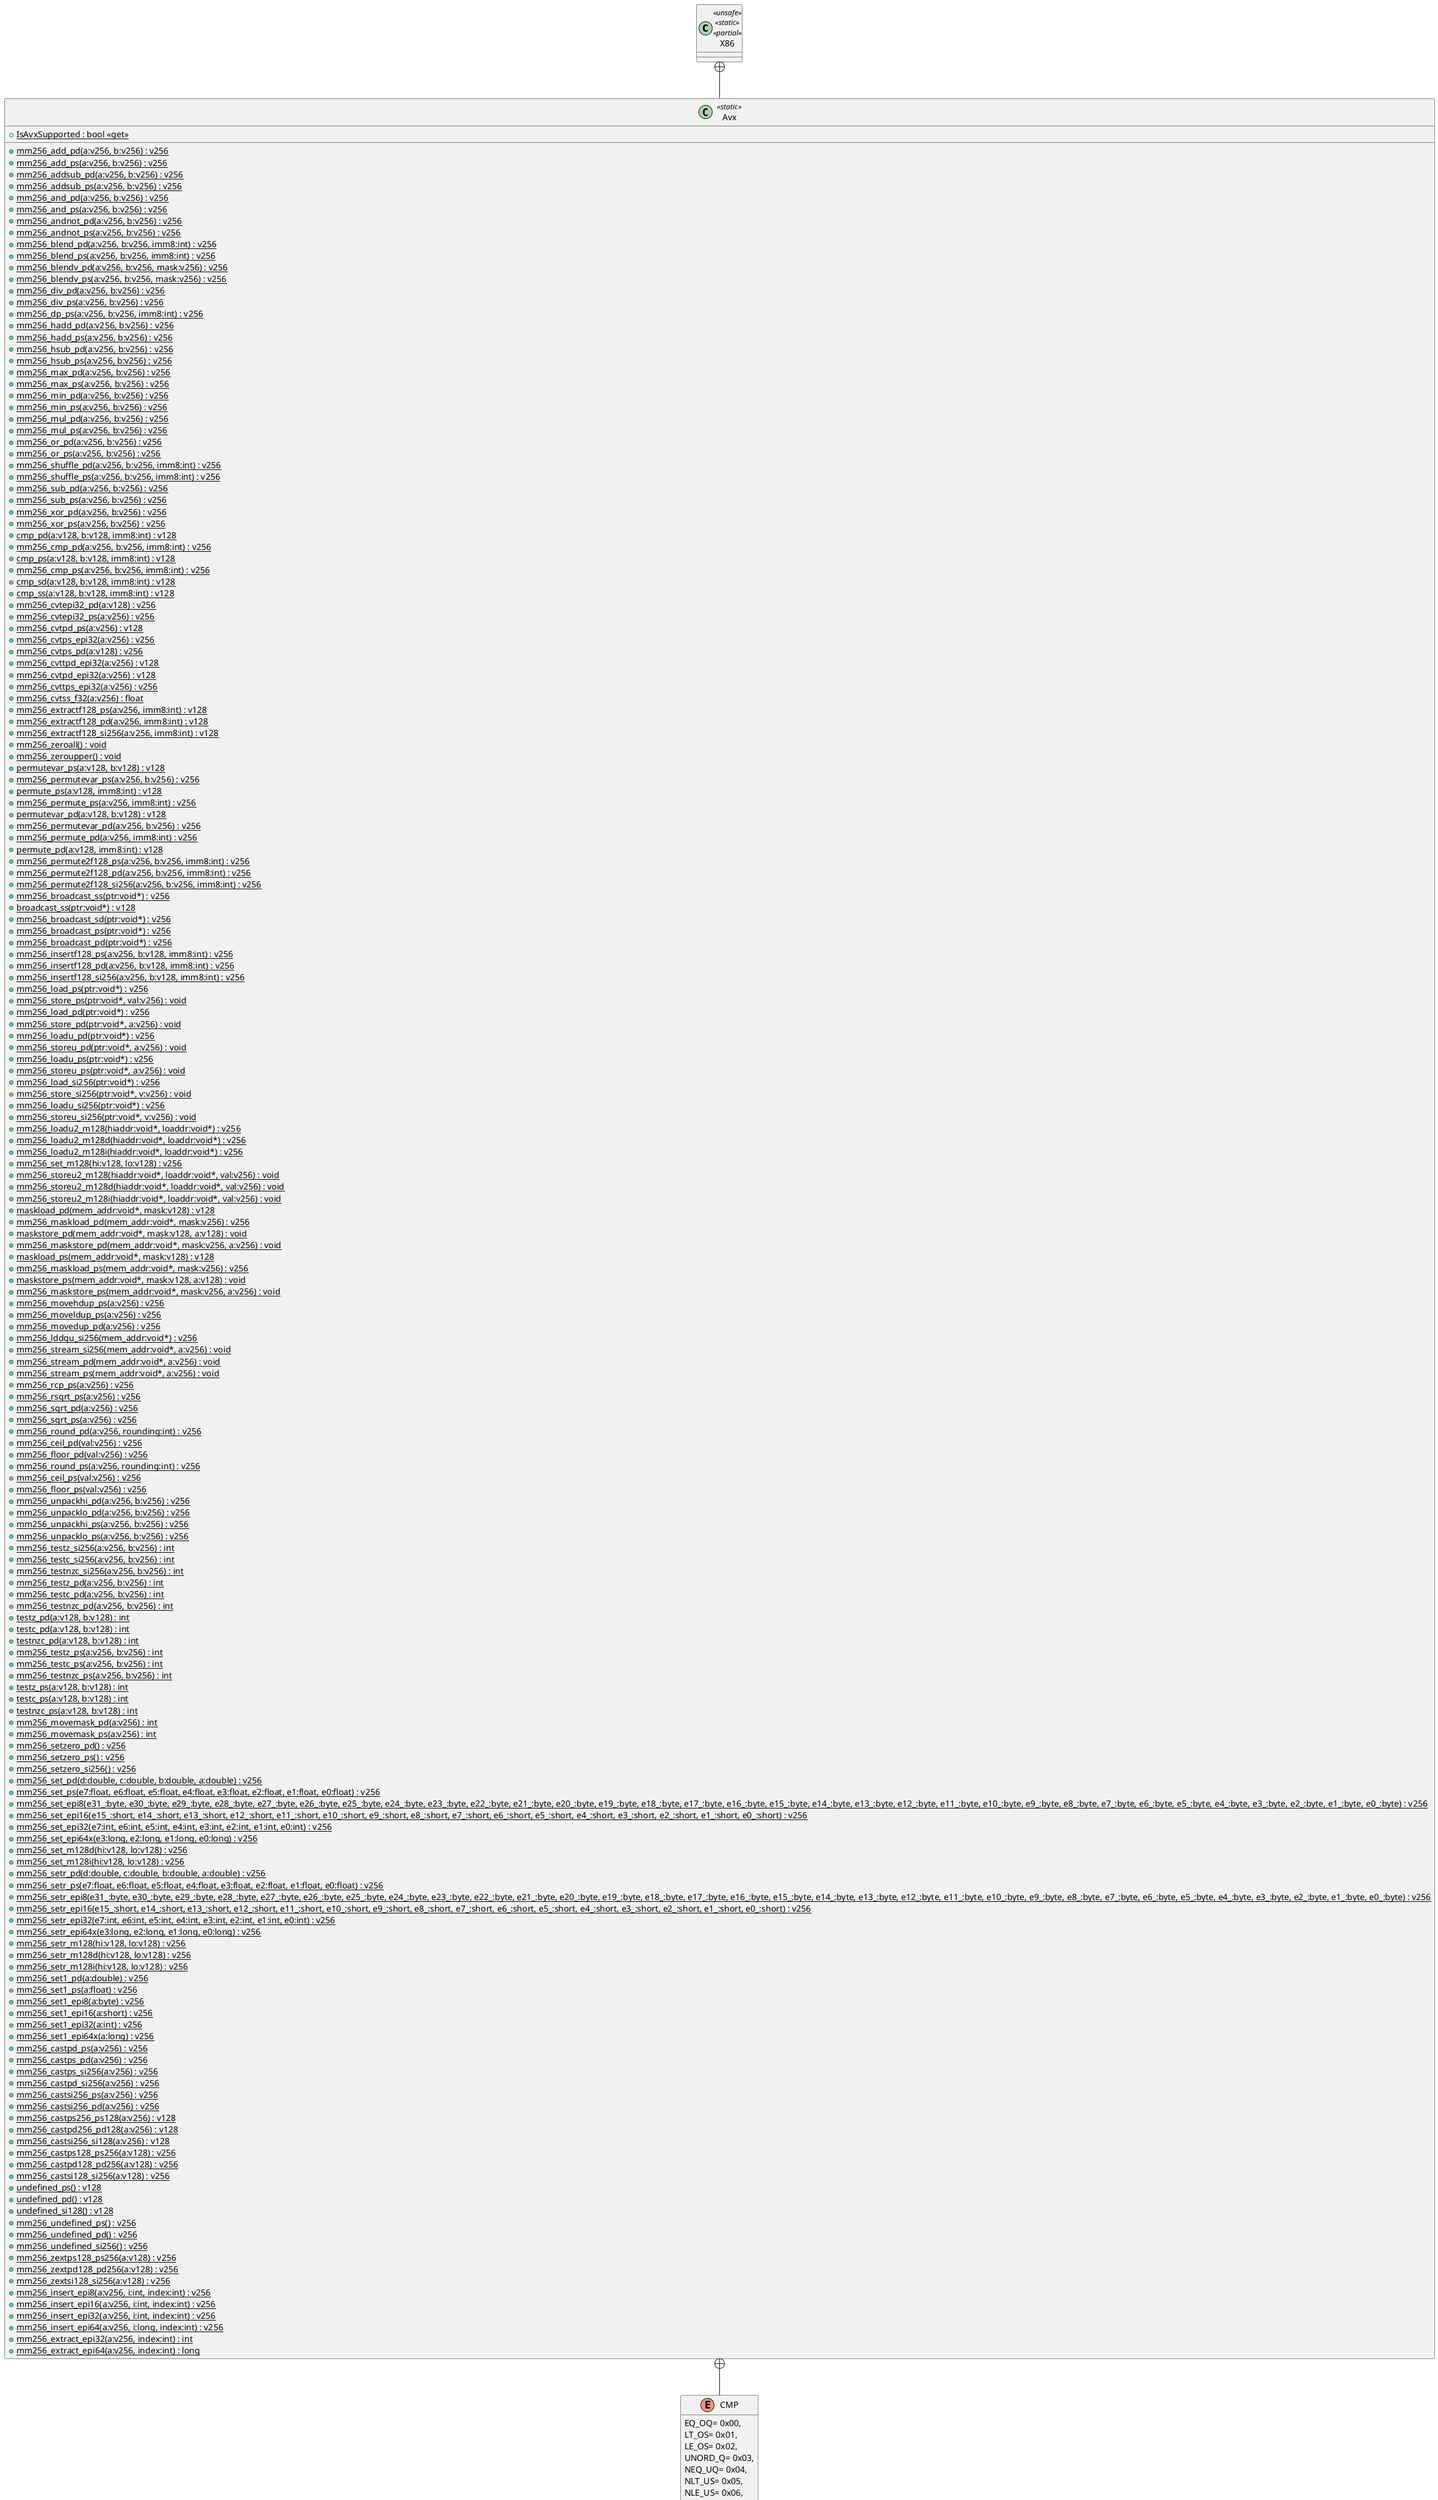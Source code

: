 @startuml
class X86 <<unsafe>> <<static>> <<partial>> {
}
class Avx <<static>> {
    + {static} IsAvxSupported : bool <<get>>
    + {static} mm256_add_pd(a:v256, b:v256) : v256
    + {static} mm256_add_ps(a:v256, b:v256) : v256
    + {static} mm256_addsub_pd(a:v256, b:v256) : v256
    + {static} mm256_addsub_ps(a:v256, b:v256) : v256
    + {static} mm256_and_pd(a:v256, b:v256) : v256
    + {static} mm256_and_ps(a:v256, b:v256) : v256
    + {static} mm256_andnot_pd(a:v256, b:v256) : v256
    + {static} mm256_andnot_ps(a:v256, b:v256) : v256
    + {static} mm256_blend_pd(a:v256, b:v256, imm8:int) : v256
    + {static} mm256_blend_ps(a:v256, b:v256, imm8:int) : v256
    + {static} mm256_blendv_pd(a:v256, b:v256, mask:v256) : v256
    + {static} mm256_blendv_ps(a:v256, b:v256, mask:v256) : v256
    + {static} mm256_div_pd(a:v256, b:v256) : v256
    + {static} mm256_div_ps(a:v256, b:v256) : v256
    + {static} mm256_dp_ps(a:v256, b:v256, imm8:int) : v256
    + {static} mm256_hadd_pd(a:v256, b:v256) : v256
    + {static} mm256_hadd_ps(a:v256, b:v256) : v256
    + {static} mm256_hsub_pd(a:v256, b:v256) : v256
    + {static} mm256_hsub_ps(a:v256, b:v256) : v256
    + {static} mm256_max_pd(a:v256, b:v256) : v256
    + {static} mm256_max_ps(a:v256, b:v256) : v256
    + {static} mm256_min_pd(a:v256, b:v256) : v256
    + {static} mm256_min_ps(a:v256, b:v256) : v256
    + {static} mm256_mul_pd(a:v256, b:v256) : v256
    + {static} mm256_mul_ps(a:v256, b:v256) : v256
    + {static} mm256_or_pd(a:v256, b:v256) : v256
    + {static} mm256_or_ps(a:v256, b:v256) : v256
    + {static} mm256_shuffle_pd(a:v256, b:v256, imm8:int) : v256
    + {static} mm256_shuffle_ps(a:v256, b:v256, imm8:int) : v256
    + {static} mm256_sub_pd(a:v256, b:v256) : v256
    + {static} mm256_sub_ps(a:v256, b:v256) : v256
    + {static} mm256_xor_pd(a:v256, b:v256) : v256
    + {static} mm256_xor_ps(a:v256, b:v256) : v256
    + {static} cmp_pd(a:v128, b:v128, imm8:int) : v128
    + {static} mm256_cmp_pd(a:v256, b:v256, imm8:int) : v256
    + {static} cmp_ps(a:v128, b:v128, imm8:int) : v128
    + {static} mm256_cmp_ps(a:v256, b:v256, imm8:int) : v256
    + {static} cmp_sd(a:v128, b:v128, imm8:int) : v128
    + {static} cmp_ss(a:v128, b:v128, imm8:int) : v128
    + {static} mm256_cvtepi32_pd(a:v128) : v256
    + {static} mm256_cvtepi32_ps(a:v256) : v256
    + {static} mm256_cvtpd_ps(a:v256) : v128
    + {static} mm256_cvtps_epi32(a:v256) : v256
    + {static} mm256_cvtps_pd(a:v128) : v256
    + {static} mm256_cvttpd_epi32(a:v256) : v128
    + {static} mm256_cvtpd_epi32(a:v256) : v128
    + {static} mm256_cvttps_epi32(a:v256) : v256
    + {static} mm256_cvtss_f32(a:v256) : float
    + {static} mm256_extractf128_ps(a:v256, imm8:int) : v128
    + {static} mm256_extractf128_pd(a:v256, imm8:int) : v128
    + {static} mm256_extractf128_si256(a:v256, imm8:int) : v128
    + {static} mm256_zeroall() : void
    + {static} mm256_zeroupper() : void
    + {static} permutevar_ps(a:v128, b:v128) : v128
    + {static} mm256_permutevar_ps(a:v256, b:v256) : v256
    + {static} permute_ps(a:v128, imm8:int) : v128
    + {static} mm256_permute_ps(a:v256, imm8:int) : v256
    + {static} permutevar_pd(a:v128, b:v128) : v128
    + {static} mm256_permutevar_pd(a:v256, b:v256) : v256
    + {static} mm256_permute_pd(a:v256, imm8:int) : v256
    + {static} permute_pd(a:v128, imm8:int) : v128
    + {static} mm256_permute2f128_ps(a:v256, b:v256, imm8:int) : v256
    + {static} mm256_permute2f128_pd(a:v256, b:v256, imm8:int) : v256
    + {static} mm256_permute2f128_si256(a:v256, b:v256, imm8:int) : v256
    + {static} mm256_broadcast_ss(ptr:void*) : v256
    + {static} broadcast_ss(ptr:void*) : v128
    + {static} mm256_broadcast_sd(ptr:void*) : v256
    + {static} mm256_broadcast_ps(ptr:void*) : v256
    + {static} mm256_broadcast_pd(ptr:void*) : v256
    + {static} mm256_insertf128_ps(a:v256, b:v128, imm8:int) : v256
    + {static} mm256_insertf128_pd(a:v256, b:v128, imm8:int) : v256
    + {static} mm256_insertf128_si256(a:v256, b:v128, imm8:int) : v256
    + {static} mm256_load_ps(ptr:void*) : v256
    + {static} mm256_store_ps(ptr:void*, val:v256) : void
    + {static} mm256_load_pd(ptr:void*) : v256
    + {static} mm256_store_pd(ptr:void*, a:v256) : void
    + {static} mm256_loadu_pd(ptr:void*) : v256
    + {static} mm256_storeu_pd(ptr:void*, a:v256) : void
    + {static} mm256_loadu_ps(ptr:void*) : v256
    + {static} mm256_storeu_ps(ptr:void*, a:v256) : void
    + {static} mm256_load_si256(ptr:void*) : v256
    + {static} mm256_store_si256(ptr:void*, v:v256) : void
    + {static} mm256_loadu_si256(ptr:void*) : v256
    + {static} mm256_storeu_si256(ptr:void*, v:v256) : void
    + {static} mm256_loadu2_m128(hiaddr:void*, loaddr:void*) : v256
    + {static} mm256_loadu2_m128d(hiaddr:void*, loaddr:void*) : v256
    + {static} mm256_loadu2_m128i(hiaddr:void*, loaddr:void*) : v256
    + {static} mm256_set_m128(hi:v128, lo:v128) : v256
    + {static} mm256_storeu2_m128(hiaddr:void*, loaddr:void*, val:v256) : void
    + {static} mm256_storeu2_m128d(hiaddr:void*, loaddr:void*, val:v256) : void
    + {static} mm256_storeu2_m128i(hiaddr:void*, loaddr:void*, val:v256) : void
    + {static} maskload_pd(mem_addr:void*, mask:v128) : v128
    + {static} mm256_maskload_pd(mem_addr:void*, mask:v256) : v256
    + {static} maskstore_pd(mem_addr:void*, mask:v128, a:v128) : void
    + {static} mm256_maskstore_pd(mem_addr:void*, mask:v256, a:v256) : void
    + {static} maskload_ps(mem_addr:void*, mask:v128) : v128
    + {static} mm256_maskload_ps(mem_addr:void*, mask:v256) : v256
    + {static} maskstore_ps(mem_addr:void*, mask:v128, a:v128) : void
    + {static} mm256_maskstore_ps(mem_addr:void*, mask:v256, a:v256) : void
    + {static} mm256_movehdup_ps(a:v256) : v256
    + {static} mm256_moveldup_ps(a:v256) : v256
    + {static} mm256_movedup_pd(a:v256) : v256
    + {static} mm256_lddqu_si256(mem_addr:void*) : v256
    + {static} mm256_stream_si256(mem_addr:void*, a:v256) : void
    + {static} mm256_stream_pd(mem_addr:void*, a:v256) : void
    + {static} mm256_stream_ps(mem_addr:void*, a:v256) : void
    + {static} mm256_rcp_ps(a:v256) : v256
    + {static} mm256_rsqrt_ps(a:v256) : v256
    + {static} mm256_sqrt_pd(a:v256) : v256
    + {static} mm256_sqrt_ps(a:v256) : v256
    + {static} mm256_round_pd(a:v256, rounding:int) : v256
    + {static} mm256_ceil_pd(val:v256) : v256
    + {static} mm256_floor_pd(val:v256) : v256
    + {static} mm256_round_ps(a:v256, rounding:int) : v256
    + {static} mm256_ceil_ps(val:v256) : v256
    + {static} mm256_floor_ps(val:v256) : v256
    + {static} mm256_unpackhi_pd(a:v256, b:v256) : v256
    + {static} mm256_unpacklo_pd(a:v256, b:v256) : v256
    + {static} mm256_unpackhi_ps(a:v256, b:v256) : v256
    + {static} mm256_unpacklo_ps(a:v256, b:v256) : v256
    + {static} mm256_testz_si256(a:v256, b:v256) : int
    + {static} mm256_testc_si256(a:v256, b:v256) : int
    + {static} mm256_testnzc_si256(a:v256, b:v256) : int
    + {static} mm256_testz_pd(a:v256, b:v256) : int
    + {static} mm256_testc_pd(a:v256, b:v256) : int
    + {static} mm256_testnzc_pd(a:v256, b:v256) : int
    + {static} testz_pd(a:v128, b:v128) : int
    + {static} testc_pd(a:v128, b:v128) : int
    + {static} testnzc_pd(a:v128, b:v128) : int
    + {static} mm256_testz_ps(a:v256, b:v256) : int
    + {static} mm256_testc_ps(a:v256, b:v256) : int
    + {static} mm256_testnzc_ps(a:v256, b:v256) : int
    + {static} testz_ps(a:v128, b:v128) : int
    + {static} testc_ps(a:v128, b:v128) : int
    + {static} testnzc_ps(a:v128, b:v128) : int
    + {static} mm256_movemask_pd(a:v256) : int
    + {static} mm256_movemask_ps(a:v256) : int
    + {static} mm256_setzero_pd() : v256
    + {static} mm256_setzero_ps() : v256
    + {static} mm256_setzero_si256() : v256
    + {static} mm256_set_pd(d:double, c:double, b:double, a:double) : v256
    + {static} mm256_set_ps(e7:float, e6:float, e5:float, e4:float, e3:float, e2:float, e1:float, e0:float) : v256
    + {static} mm256_set_epi8(e31_:byte, e30_:byte, e29_:byte, e28_:byte, e27_:byte, e26_:byte, e25_:byte, e24_:byte, e23_:byte, e22_:byte, e21_:byte, e20_:byte, e19_:byte, e18_:byte, e17_:byte, e16_:byte, e15_:byte, e14_:byte, e13_:byte, e12_:byte, e11_:byte, e10_:byte, e9_:byte, e8_:byte, e7_:byte, e6_:byte, e5_:byte, e4_:byte, e3_:byte, e2_:byte, e1_:byte, e0_:byte) : v256
    + {static} mm256_set_epi16(e15_:short, e14_:short, e13_:short, e12_:short, e11_:short, e10_:short, e9_:short, e8_:short, e7_:short, e6_:short, e5_:short, e4_:short, e3_:short, e2_:short, e1_:short, e0_:short) : v256
    + {static} mm256_set_epi32(e7:int, e6:int, e5:int, e4:int, e3:int, e2:int, e1:int, e0:int) : v256
    + {static} mm256_set_epi64x(e3:long, e2:long, e1:long, e0:long) : v256
    + {static} mm256_set_m128d(hi:v128, lo:v128) : v256
    + {static} mm256_set_m128i(hi:v128, lo:v128) : v256
    + {static} mm256_setr_pd(d:double, c:double, b:double, a:double) : v256
    + {static} mm256_setr_ps(e7:float, e6:float, e5:float, e4:float, e3:float, e2:float, e1:float, e0:float) : v256
    + {static} mm256_setr_epi8(e31_:byte, e30_:byte, e29_:byte, e28_:byte, e27_:byte, e26_:byte, e25_:byte, e24_:byte, e23_:byte, e22_:byte, e21_:byte, e20_:byte, e19_:byte, e18_:byte, e17_:byte, e16_:byte, e15_:byte, e14_:byte, e13_:byte, e12_:byte, e11_:byte, e10_:byte, e9_:byte, e8_:byte, e7_:byte, e6_:byte, e5_:byte, e4_:byte, e3_:byte, e2_:byte, e1_:byte, e0_:byte) : v256
    + {static} mm256_setr_epi16(e15_:short, e14_:short, e13_:short, e12_:short, e11_:short, e10_:short, e9_:short, e8_:short, e7_:short, e6_:short, e5_:short, e4_:short, e3_:short, e2_:short, e1_:short, e0_:short) : v256
    + {static} mm256_setr_epi32(e7:int, e6:int, e5:int, e4:int, e3:int, e2:int, e1:int, e0:int) : v256
    + {static} mm256_setr_epi64x(e3:long, e2:long, e1:long, e0:long) : v256
    + {static} mm256_setr_m128(hi:v128, lo:v128) : v256
    + {static} mm256_setr_m128d(hi:v128, lo:v128) : v256
    + {static} mm256_setr_m128i(hi:v128, lo:v128) : v256
    + {static} mm256_set1_pd(a:double) : v256
    + {static} mm256_set1_ps(a:float) : v256
    + {static} mm256_set1_epi8(a:byte) : v256
    + {static} mm256_set1_epi16(a:short) : v256
    + {static} mm256_set1_epi32(a:int) : v256
    + {static} mm256_set1_epi64x(a:long) : v256
    + {static} mm256_castpd_ps(a:v256) : v256
    + {static} mm256_castps_pd(a:v256) : v256
    + {static} mm256_castps_si256(a:v256) : v256
    + {static} mm256_castpd_si256(a:v256) : v256
    + {static} mm256_castsi256_ps(a:v256) : v256
    + {static} mm256_castsi256_pd(a:v256) : v256
    + {static} mm256_castps256_ps128(a:v256) : v128
    + {static} mm256_castpd256_pd128(a:v256) : v128
    + {static} mm256_castsi256_si128(a:v256) : v128
    + {static} mm256_castps128_ps256(a:v128) : v256
    + {static} mm256_castpd128_pd256(a:v128) : v256
    + {static} mm256_castsi128_si256(a:v128) : v256
    + {static} undefined_ps() : v128
    + {static} undefined_pd() : v128
    + {static} undefined_si128() : v128
    + {static} mm256_undefined_ps() : v256
    + {static} mm256_undefined_pd() : v256
    + {static} mm256_undefined_si256() : v256
    + {static} mm256_zextps128_ps256(a:v128) : v256
    + {static} mm256_zextpd128_pd256(a:v128) : v256
    + {static} mm256_zextsi128_si256(a:v128) : v256
    + {static} mm256_insert_epi8(a:v256, i:int, index:int) : v256
    + {static} mm256_insert_epi16(a:v256, i:int, index:int) : v256
    + {static} mm256_insert_epi32(a:v256, i:int, index:int) : v256
    + {static} mm256_insert_epi64(a:v256, i:long, index:int) : v256
    + {static} mm256_extract_epi32(a:v256, index:int) : int
    + {static} mm256_extract_epi64(a:v256, index:int) : long
}
enum CMP {
    EQ_OQ= 0x00,
    LT_OS= 0x01,
    LE_OS= 0x02,
    UNORD_Q= 0x03,
    NEQ_UQ= 0x04,
    NLT_US= 0x05,
    NLE_US= 0x06,
    ORD_Q= 0x07,
    EQ_UQ= 0x08,
    NGE_US= 0x09,
    NGT_US= 0x0A,
    FALSE_OQ= 0x0B,
    NEQ_OQ= 0x0C,
    GE_OS= 0x0D,
    GT_OS= 0x0E,
    TRUE_UQ= 0x0F,
    EQ_OS= 0x10,
    LT_OQ= 0x11,
    LE_OQ= 0x12,
    UNORD_S= 0x13,
    NEQ_US= 0x14,
    NLT_UQ= 0x15,
    NLE_UQ= 0x16,
    ORD_S= 0x17,
    EQ_US= 0x18,
    NGE_UQ= 0x19,
    NGT_UQ= 0x1A,
    FALSE_OS= 0x1B,
    NEQ_OS= 0x1C,
    GE_OQ= 0x1D,
    GT_OQ= 0x1E,
    TRUE_US= 0x1F,
}
X86 +-- Avx
Avx +-- CMP
@enduml

